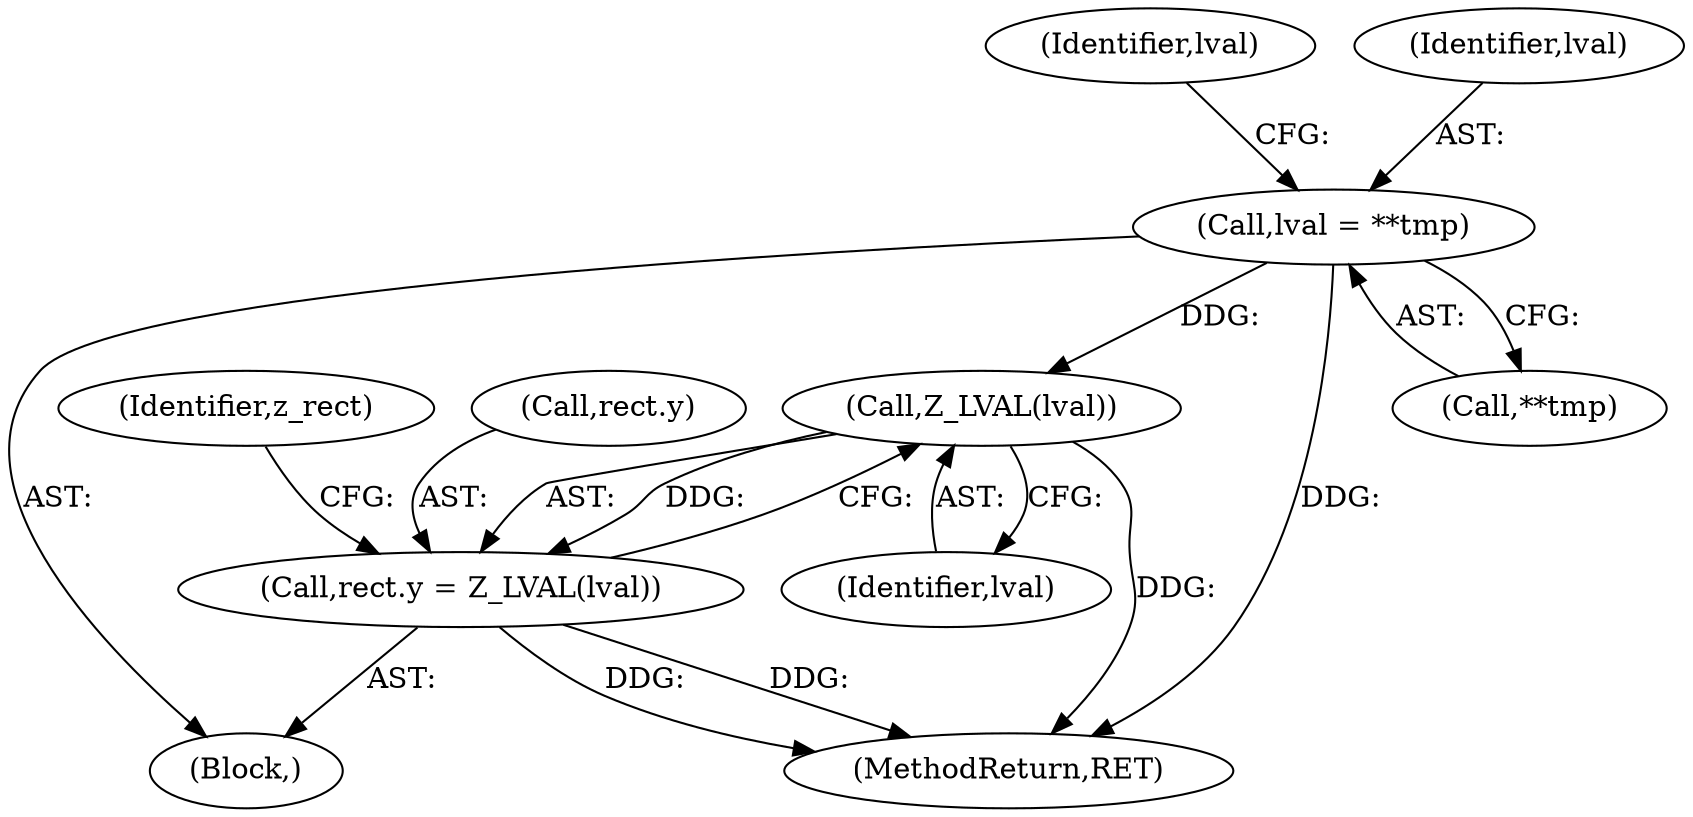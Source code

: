 digraph "0_php-src_2938329ce19cb8c4197dec146c3ec887c6f61d01_2@pointer" {
"1000285" [label="(Call,lval = **tmp)"];
"1000300" [label="(Call,Z_LVAL(lval))"];
"1000296" [label="(Call,rect.y = Z_LVAL(lval))"];
"1000317" [label="(Identifier,z_rect)"];
"1000292" [label="(Identifier,lval)"];
"1000300" [label="(Call,Z_LVAL(lval))"];
"1000287" [label="(Call,**tmp)"];
"1000283" [label="(Block,)"];
"1000467" [label="(MethodReturn,RET)"];
"1000286" [label="(Identifier,lval)"];
"1000297" [label="(Call,rect.y)"];
"1000296" [label="(Call,rect.y = Z_LVAL(lval))"];
"1000301" [label="(Identifier,lval)"];
"1000285" [label="(Call,lval = **tmp)"];
"1000285" -> "1000283"  [label="AST: "];
"1000285" -> "1000287"  [label="CFG: "];
"1000286" -> "1000285"  [label="AST: "];
"1000287" -> "1000285"  [label="AST: "];
"1000292" -> "1000285"  [label="CFG: "];
"1000285" -> "1000467"  [label="DDG: "];
"1000285" -> "1000300"  [label="DDG: "];
"1000300" -> "1000296"  [label="AST: "];
"1000300" -> "1000301"  [label="CFG: "];
"1000301" -> "1000300"  [label="AST: "];
"1000296" -> "1000300"  [label="CFG: "];
"1000300" -> "1000467"  [label="DDG: "];
"1000300" -> "1000296"  [label="DDG: "];
"1000296" -> "1000283"  [label="AST: "];
"1000297" -> "1000296"  [label="AST: "];
"1000317" -> "1000296"  [label="CFG: "];
"1000296" -> "1000467"  [label="DDG: "];
"1000296" -> "1000467"  [label="DDG: "];
}
